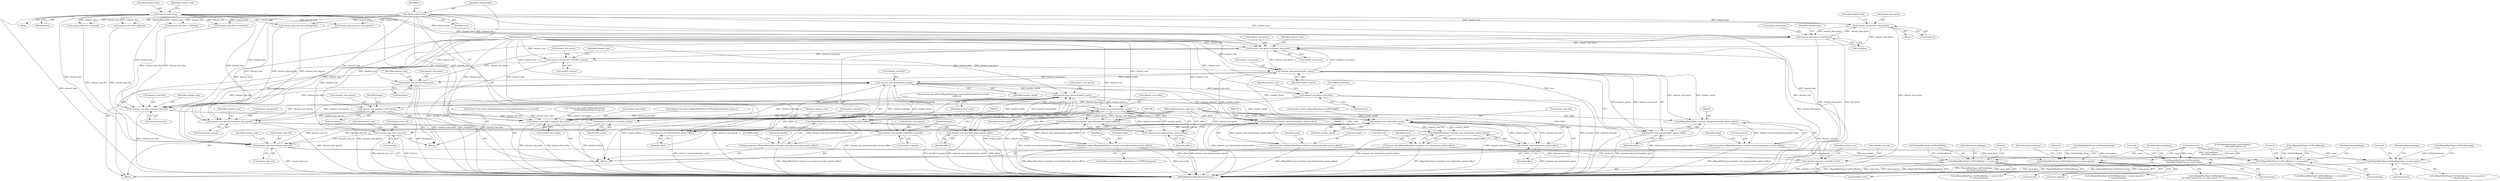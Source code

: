 digraph "0_ImageMagick6_35c7032723d85eee7318ff6c82f031fa2666b773@array" {
"1000371" [label="(Call,channel_bias.green+=r[u].green)"];
"1000561" [label="(Call,channel_bias.green+=r[0].green)"];
"1000537" [label="(Call,channel_bias=zero)"];
"1000320" [label="(Call,channel_bias=zero)"];
"1000371" [label="(Call,channel_bias.green+=r[u].green)"];
"1000509" [label="(Call,channel_sum.green-=channel_bias.green)"];
"1000621" [label="(Call,channel_sum.green+=r[width-1].green)"];
"1000705" [label="(Call,channel_sum.green/number_pixels)"];
"1000427" [label="(Call,channel_sum.green+=r[u].green)"];
"1000702" [label="(Call,(MagickRealType) (channel_sum.green/number_pixels+offset))"];
"1000698" [label="(Call,mean.green=(MagickRealType) (channel_sum.green/number_pixels+offset))"];
"1000772" [label="(Call,(MagickRealType) GetPixelGreen(q) <= mean.green)"];
"1000704" [label="(Call,channel_sum.green/number_pixels+offset)"];
"1000718" [label="(Call,channel_sum.blue/number_pixels)"];
"1000436" [label="(Call,channel_sum.blue+=r[u].blue)"];
"1000516" [label="(Call,channel_sum.blue-=channel_bias.blue)"];
"1000632" [label="(Call,channel_sum.blue+=r[width-1].blue)"];
"1000715" [label="(Call,(MagickRealType) (channel_sum.blue/number_pixels+offset))"];
"1000711" [label="(Call,mean.blue=(MagickRealType) (channel_sum.blue/number_pixels+offset))"];
"1000785" [label="(Call,(MagickRealType) GetPixelBlue(q) <= mean.blue)"];
"1000717" [label="(Call,channel_sum.blue/number_pixels+offset)"];
"1000731" [label="(Call,channel_sum.opacity/number_pixels)"];
"1000445" [label="(Call,channel_sum.opacity+=r[u].opacity)"];
"1000523" [label="(Call,channel_sum.opacity-=channel_bias.opacity)"];
"1000643" [label="(Call,channel_sum.opacity+=r[width-1].opacity)"];
"1000692" [label="(Call,channel_sum.red/number_pixels)"];
"1000418" [label="(Call,channel_sum.red+=r[u].red)"];
"1000502" [label="(Call,channel_sum.red-=channel_bias.red)"];
"1000610" [label="(Call,channel_sum.red+=r[width-1].red)"];
"1000689" [label="(Call,(MagickRealType) (channel_sum.red/number_pixels+offset))"];
"1000685" [label="(Call,mean.red=(MagickRealType) (channel_sum.red/number_pixels+offset))"];
"1000759" [label="(Call,(MagickRealType) GetPixelRed(q) <= mean.red)"];
"1000691" [label="(Call,channel_sum.red/number_pixels+offset)"];
"1000728" [label="(Call,(MagickRealType) (channel_sum.opacity/number_pixels+offset))"];
"1000724" [label="(Call,mean.opacity=(MagickRealType) (channel_sum.opacity/number_pixels+offset))"];
"1000798" [label="(Call,(MagickRealType) GetPixelOpacity(q) <= mean.opacity)"];
"1000730" [label="(Call,channel_sum.opacity/number_pixels+offset)"];
"1000750" [label="(Call,channel_sum.index/number_pixels)"];
"1000530" [label="(Call,channel_sum.index-=channel_bias.index)"];
"1000747" [label="(Call,(MagickRealType) (channel_sum.index/number_pixels+offset))"];
"1000743" [label="(Call,mean.index=(MagickRealType) (channel_sum.index/number_pixels+offset))"];
"1000819" [label="(Call,(MagickRealType) GetPixelIndex(\n          threshold_indexes+x) <= mean.index)"];
"1000749" [label="(Call,channel_sum.index/number_pixels+offset)"];
"1000713" [label="(Identifier,mean)"];
"1000445" [label="(Call,channel_sum.opacity+=r[u].opacity)"];
"1000807" [label="(Identifier,QuantumRange)"];
"1000749" [label="(Call,channel_sum.index/number_pixels+offset)"];
"1000689" [label="(Call,(MagickRealType) (channel_sum.red/number_pixels+offset))"];
"1000692" [label="(Call,channel_sum.red/number_pixels)"];
"1000786" [label="(Call,(MagickRealType) GetPixelBlue(q))"];
"1000532" [label="(Identifier,channel_sum)"];
"1000611" [label="(Call,channel_sum.red)"];
"1000717" [label="(Call,channel_sum.blue/number_pixels+offset)"];
"1000440" [label="(Call,r[u].blue)"];
"1000496" [label="(Call,mean=zero)"];
"1000740" [label="(Identifier,image)"];
"1000704" [label="(Call,channel_sum.green/number_pixels+offset)"];
"1000324" [label="(Identifier,channel_sum)"];
"1000785" [label="(Call,(MagickRealType) GetPixelBlue(q) <= mean.blue)"];
"1000819" [label="(Call,(MagickRealType) GetPixelIndex(\n          threshold_indexes+x) <= mean.index)"];
"1000594" [label="(Call,channel_bias.index=(MagickRealType) GetPixelIndex(indexes+x+(r-p)+0))"];
"1000712" [label="(Call,mean.blue)"];
"1000404" [label="(Call,channel_bias.index=(MagickRealType)\n                GetPixelIndex(indexes+(r-p)+u))"];
"1000747" [label="(Call,(MagickRealType) (channel_sum.index/number_pixels+offset))"];
"1000431" [label="(Call,r[u].green)"];
"1000457" [label="(Identifier,image)"];
"1000531" [label="(Call,channel_sum.index)"];
"1000562" [label="(Call,channel_bias.green)"];
"1000244" [label="(Block,)"];
"1000691" [label="(Call,channel_sum.red/number_pixels+offset)"];
"1000820" [label="(Call,(MagickRealType) GetPixelIndex(\n          threshold_indexes+x))"];
"1000537" [label="(Call,channel_bias=zero)"];
"1000760" [label="(Call,(MagickRealType) GetPixelRed(q))"];
"1000829" [label="(Literal,0)"];
"1000371" [label="(Call,channel_bias.green+=r[u].green)"];
"1000460" [label="(Call,channel_sum.index=(MagickRealType) GetPixelIndex(indexes+(r-p)+u))"];
"1000797" [label="(Call,((MagickRealType) GetPixelOpacity(q) <= mean.opacity) ?\n        0 : QuantumRange)"];
"1000610" [label="(Call,channel_sum.red+=r[width-1].red)"];
"1000657" [label="(Identifier,image)"];
"1000579" [label="(Call,channel_bias.opacity+=r[0].opacity)"];
"1000737" [label="(ControlStructure,if (image->colorspace == CMYKColorspace))"];
"1000710" [label="(Identifier,offset)"];
"1000621" [label="(Call,channel_sum.green+=r[width-1].green)"];
"1000647" [label="(Call,r[width-1].opacity)"];
"1000523" [label="(Call,channel_sum.opacity-=channel_bias.opacity)"];
"1000725" [label="(Call,mean.opacity)"];
"1000323" [label="(Call,channel_sum=zero)"];
"1000685" [label="(Call,mean.red=(MagickRealType) (channel_sum.red/number_pixels+offset))"];
"1000517" [label="(Call,channel_sum.blue)"];
"1000764" [label="(Call,mean.red)"];
"1000806" [label="(Literal,0)"];
"1000711" [label="(Call,mean.blue=(MagickRealType) (channel_sum.blue/number_pixels+offset))"];
"1000736" [label="(Identifier,offset)"];
"1000686" [label="(Call,mean.red)"];
"1000506" [label="(Call,channel_bias.red)"];
"1000706" [label="(Call,channel_sum.green)"];
"1000427" [label="(Call,channel_sum.green+=r[u].green)"];
"1000534" [label="(Call,channel_bias.index)"];
"1000502" [label="(Call,channel_sum.red-=channel_bias.red)"];
"1000509" [label="(Call,channel_sum.green-=channel_bias.green)"];
"1000570" [label="(Call,channel_bias.blue+=r[0].blue)"];
"1000320" [label="(Call,channel_bias=zero)"];
"1000632" [label="(Call,channel_sum.blue+=r[width-1].blue)"];
"1000732" [label="(Call,channel_sum.opacity)"];
"1000524" [label="(Call,channel_sum.opacity)"];
"1000322" [label="(Identifier,zero)"];
"1000520" [label="(Call,channel_bias.blue)"];
"1000645" [label="(Identifier,channel_sum)"];
"1000525" [label="(Identifier,channel_sum)"];
"1000830" [label="(Identifier,QuantumRange)"];
"1000623" [label="(Identifier,channel_sum)"];
"1000382" [label="(Identifier,channel_bias)"];
"1000735" [label="(Identifier,number_pixels)"];
"1000768" [label="(Identifier,QuantumRange)"];
"1000437" [label="(Call,channel_sum.blue)"];
"1000510" [label="(Call,channel_sum.green)"];
"1000538" [label="(Identifier,channel_bias)"];
"1000744" [label="(Call,mean.index)"];
"1000794" [label="(Identifier,QuantumRange)"];
"1000644" [label="(Call,channel_sum.opacity)"];
"1000352" [label="(Block,)"];
"1000759" [label="(Call,(MagickRealType) GetPixelRed(q) <= mean.red)"];
"1000799" [label="(Call,(MagickRealType) GetPixelOpacity(q))"];
"1000723" [label="(Identifier,offset)"];
"1000793" [label="(Literal,0)"];
"1000362" [label="(Call,channel_bias.red+=r[u].red)"];
"1000771" [label="(Call,((MagickRealType) GetPixelGreen(q) <= mean.green) ?\n        0 : QuantumRange)"];
"1000743" [label="(Call,mean.index=(MagickRealType) (channel_sum.index/number_pixels+offset))"];
"1000697" [label="(Identifier,offset)"];
"1000722" [label="(Identifier,number_pixels)"];
"1000700" [label="(Identifier,mean)"];
"1000702" [label="(Call,(MagickRealType) (channel_sum.green/number_pixels+offset))"];
"1000614" [label="(Call,r[width-1].red)"];
"1000803" [label="(Call,mean.opacity)"];
"1000539" [label="(Identifier,zero)"];
"1000698" [label="(Call,mean.green=(MagickRealType) (channel_sum.green/number_pixels+offset))"];
"1000633" [label="(Call,channel_sum.blue)"];
"1000826" [label="(Call,mean.index)"];
"1000446" [label="(Call,channel_sum.opacity)"];
"1000724" [label="(Call,mean.opacity=(MagickRealType) (channel_sum.opacity/number_pixels+offset))"];
"1000418" [label="(Call,channel_sum.red+=r[u].red)"];
"1000780" [label="(Literal,0)"];
"1000719" [label="(Call,channel_sum.blue)"];
"1000527" [label="(Call,channel_bias.opacity)"];
"1000511" [label="(Identifier,channel_sum)"];
"1000772" [label="(Call,(MagickRealType) GetPixelGreen(q) <= mean.green)"];
"1000754" [label="(Identifier,number_pixels)"];
"1000105" [label="(MethodParameterIn,const ssize_t offset)"];
"1000636" [label="(Call,r[width-1].blue)"];
"1000893" [label="(MethodReturn,MagickExport Image *)"];
"1000372" [label="(Call,channel_bias.green)"];
"1000513" [label="(Call,channel_bias.green)"];
"1000422" [label="(Call,r[u].red)"];
"1000705" [label="(Call,channel_sum.green/number_pixels)"];
"1000449" [label="(Call,r[u].opacity)"];
"1000503" [label="(Call,channel_sum.red)"];
"1000429" [label="(Identifier,channel_sum)"];
"1000758" [label="(Call,((MagickRealType) GetPixelRed(q) <= mean.red) ?\n        0 : QuantumRange)"];
"1000777" [label="(Call,mean.green)"];
"1000380" [label="(Call,channel_bias.blue+=r[u].blue)"];
"1000755" [label="(Identifier,offset)"];
"1000361" [label="(Block,)"];
"1000751" [label="(Call,channel_sum.index)"];
"1000798" [label="(Call,(MagickRealType) GetPixelOpacity(q) <= mean.opacity)"];
"1000731" [label="(Call,channel_sum.opacity/number_pixels)"];
"1000389" [label="(Call,channel_bias.opacity+=r[u].opacity)"];
"1000781" [label="(Identifier,QuantumRange)"];
"1000551" [label="(Block,)"];
"1000572" [label="(Identifier,channel_bias)"];
"1000718" [label="(Call,channel_sum.blue/number_pixels)"];
"1000561" [label="(Call,channel_bias.green+=r[0].green)"];
"1000375" [label="(Call,r[u].green)"];
"1000773" [label="(Call,(MagickRealType) GetPixelGreen(q))"];
"1000696" [label="(Identifier,number_pixels)"];
"1000715" [label="(Call,(MagickRealType) (channel_sum.blue/number_pixels+offset))"];
"1000214" [label="(Call,number_pixels=(MagickRealType) (width*height))"];
"1000552" [label="(Call,channel_bias.red+=r[0].red)"];
"1000321" [label="(Identifier,channel_bias)"];
"1000447" [label="(Identifier,channel_sum)"];
"1000818" [label="(Call,((MagickRealType) GetPixelIndex(\n          threshold_indexes+x) <= mean.index) ? 0 : QuantumRange)"];
"1000767" [label="(Literal,0)"];
"1000790" [label="(Call,mean.blue)"];
"1000436" [label="(Call,channel_sum.blue+=r[u].blue)"];
"1000784" [label="(Call,((MagickRealType) GetPixelBlue(q) <= mean.blue) ?\n        0 : QuantumRange)"];
"1000625" [label="(Call,r[width-1].green)"];
"1000438" [label="(Identifier,channel_sum)"];
"1000565" [label="(Call,r[0].green)"];
"1000726" [label="(Identifier,mean)"];
"1000757" [label="(Identifier,q)"];
"1000530" [label="(Call,channel_sum.index-=channel_bias.index)"];
"1000660" [label="(Call,channel_sum.index=(MagickRealType) GetPixelIndex(indexes+x+(r-p)+\n            width-1))"];
"1000419" [label="(Call,channel_sum.red)"];
"1000428" [label="(Call,channel_sum.green)"];
"1000634" [label="(Identifier,channel_sum)"];
"1000730" [label="(Call,channel_sum.opacity/number_pixels+offset)"];
"1000516" [label="(Call,channel_sum.blue-=channel_bias.blue)"];
"1000518" [label="(Identifier,channel_sum)"];
"1000643" [label="(Call,channel_sum.opacity+=r[width-1].opacity)"];
"1000728" [label="(Call,(MagickRealType) (channel_sum.opacity/number_pixels+offset))"];
"1000709" [label="(Identifier,number_pixels)"];
"1000542" [label="(Identifier,v)"];
"1000693" [label="(Call,channel_sum.red)"];
"1000622" [label="(Call,channel_sum.green)"];
"1000699" [label="(Call,mean.green)"];
"1000750" [label="(Call,channel_sum.index/number_pixels)"];
"1000494" [label="(Block,)"];
"1000371" -> "1000361"  [label="AST: "];
"1000371" -> "1000375"  [label="CFG: "];
"1000372" -> "1000371"  [label="AST: "];
"1000375" -> "1000371"  [label="AST: "];
"1000382" -> "1000371"  [label="CFG: "];
"1000371" -> "1000893"  [label="DDG: channel_bias.green"];
"1000561" -> "1000371"  [label="DDG: channel_bias.green"];
"1000320" -> "1000371"  [label="DDG: channel_bias"];
"1000537" -> "1000371"  [label="DDG: channel_bias"];
"1000371" -> "1000509"  [label="DDG: channel_bias.green"];
"1000371" -> "1000561"  [label="DDG: channel_bias.green"];
"1000561" -> "1000551"  [label="AST: "];
"1000561" -> "1000565"  [label="CFG: "];
"1000562" -> "1000561"  [label="AST: "];
"1000565" -> "1000561"  [label="AST: "];
"1000572" -> "1000561"  [label="CFG: "];
"1000561" -> "1000893"  [label="DDG: channel_bias.green"];
"1000561" -> "1000893"  [label="DDG: r[0].green"];
"1000561" -> "1000509"  [label="DDG: channel_bias.green"];
"1000537" -> "1000561"  [label="DDG: channel_bias"];
"1000320" -> "1000561"  [label="DDG: channel_bias"];
"1000537" -> "1000494"  [label="AST: "];
"1000537" -> "1000539"  [label="CFG: "];
"1000538" -> "1000537"  [label="AST: "];
"1000539" -> "1000537"  [label="AST: "];
"1000542" -> "1000537"  [label="CFG: "];
"1000537" -> "1000893"  [label="DDG: zero"];
"1000537" -> "1000893"  [label="DDG: channel_bias"];
"1000537" -> "1000362"  [label="DDG: channel_bias"];
"1000537" -> "1000380"  [label="DDG: channel_bias"];
"1000537" -> "1000389"  [label="DDG: channel_bias"];
"1000537" -> "1000502"  [label="DDG: channel_bias"];
"1000537" -> "1000509"  [label="DDG: channel_bias"];
"1000537" -> "1000516"  [label="DDG: channel_bias"];
"1000537" -> "1000523"  [label="DDG: channel_bias"];
"1000537" -> "1000530"  [label="DDG: channel_bias"];
"1000537" -> "1000552"  [label="DDG: channel_bias"];
"1000537" -> "1000570"  [label="DDG: channel_bias"];
"1000537" -> "1000579"  [label="DDG: channel_bias"];
"1000320" -> "1000244"  [label="AST: "];
"1000320" -> "1000322"  [label="CFG: "];
"1000321" -> "1000320"  [label="AST: "];
"1000322" -> "1000320"  [label="AST: "];
"1000324" -> "1000320"  [label="CFG: "];
"1000320" -> "1000893"  [label="DDG: channel_bias"];
"1000320" -> "1000362"  [label="DDG: channel_bias"];
"1000320" -> "1000380"  [label="DDG: channel_bias"];
"1000320" -> "1000389"  [label="DDG: channel_bias"];
"1000320" -> "1000502"  [label="DDG: channel_bias"];
"1000320" -> "1000509"  [label="DDG: channel_bias"];
"1000320" -> "1000516"  [label="DDG: channel_bias"];
"1000320" -> "1000523"  [label="DDG: channel_bias"];
"1000320" -> "1000530"  [label="DDG: channel_bias"];
"1000320" -> "1000552"  [label="DDG: channel_bias"];
"1000320" -> "1000570"  [label="DDG: channel_bias"];
"1000320" -> "1000579"  [label="DDG: channel_bias"];
"1000509" -> "1000494"  [label="AST: "];
"1000509" -> "1000513"  [label="CFG: "];
"1000510" -> "1000509"  [label="AST: "];
"1000513" -> "1000509"  [label="AST: "];
"1000518" -> "1000509"  [label="CFG: "];
"1000509" -> "1000893"  [label="DDG: channel_bias.green"];
"1000427" -> "1000509"  [label="DDG: channel_sum.green"];
"1000705" -> "1000509"  [label="DDG: channel_sum.green"];
"1000323" -> "1000509"  [label="DDG: channel_sum"];
"1000509" -> "1000621"  [label="DDG: channel_sum.green"];
"1000509" -> "1000705"  [label="DDG: channel_sum.green"];
"1000621" -> "1000551"  [label="AST: "];
"1000621" -> "1000625"  [label="CFG: "];
"1000622" -> "1000621"  [label="AST: "];
"1000625" -> "1000621"  [label="AST: "];
"1000634" -> "1000621"  [label="CFG: "];
"1000621" -> "1000893"  [label="DDG: r[width-1].green"];
"1000323" -> "1000621"  [label="DDG: channel_sum"];
"1000621" -> "1000705"  [label="DDG: channel_sum.green"];
"1000705" -> "1000704"  [label="AST: "];
"1000705" -> "1000709"  [label="CFG: "];
"1000706" -> "1000705"  [label="AST: "];
"1000709" -> "1000705"  [label="AST: "];
"1000710" -> "1000705"  [label="CFG: "];
"1000705" -> "1000893"  [label="DDG: channel_sum.green"];
"1000705" -> "1000427"  [label="DDG: channel_sum.green"];
"1000705" -> "1000702"  [label="DDG: channel_sum.green"];
"1000705" -> "1000702"  [label="DDG: number_pixels"];
"1000705" -> "1000704"  [label="DDG: channel_sum.green"];
"1000705" -> "1000704"  [label="DDG: number_pixels"];
"1000323" -> "1000705"  [label="DDG: channel_sum"];
"1000692" -> "1000705"  [label="DDG: number_pixels"];
"1000705" -> "1000718"  [label="DDG: number_pixels"];
"1000427" -> "1000352"  [label="AST: "];
"1000427" -> "1000431"  [label="CFG: "];
"1000428" -> "1000427"  [label="AST: "];
"1000431" -> "1000427"  [label="AST: "];
"1000438" -> "1000427"  [label="CFG: "];
"1000427" -> "1000893"  [label="DDG: channel_sum.green"];
"1000427" -> "1000893"  [label="DDG: r[u].green"];
"1000323" -> "1000427"  [label="DDG: channel_sum"];
"1000702" -> "1000698"  [label="AST: "];
"1000702" -> "1000704"  [label="CFG: "];
"1000703" -> "1000702"  [label="AST: "];
"1000704" -> "1000702"  [label="AST: "];
"1000698" -> "1000702"  [label="CFG: "];
"1000702" -> "1000893"  [label="DDG: channel_sum.green/number_pixels+offset"];
"1000702" -> "1000698"  [label="DDG: channel_sum.green/number_pixels+offset"];
"1000105" -> "1000702"  [label="DDG: offset"];
"1000698" -> "1000494"  [label="AST: "];
"1000699" -> "1000698"  [label="AST: "];
"1000713" -> "1000698"  [label="CFG: "];
"1000698" -> "1000893"  [label="DDG: (MagickRealType) (channel_sum.green/number_pixels+offset)"];
"1000698" -> "1000772"  [label="DDG: mean.green"];
"1000772" -> "1000771"  [label="AST: "];
"1000772" -> "1000777"  [label="CFG: "];
"1000773" -> "1000772"  [label="AST: "];
"1000777" -> "1000772"  [label="AST: "];
"1000780" -> "1000772"  [label="CFG: "];
"1000781" -> "1000772"  [label="CFG: "];
"1000772" -> "1000893"  [label="DDG: (MagickRealType) GetPixelGreen(q)"];
"1000772" -> "1000893"  [label="DDG: mean.green"];
"1000773" -> "1000772"  [label="DDG: GetPixelGreen(q)"];
"1000496" -> "1000772"  [label="DDG: mean"];
"1000704" -> "1000710"  [label="CFG: "];
"1000710" -> "1000704"  [label="AST: "];
"1000704" -> "1000893"  [label="DDG: channel_sum.green/number_pixels"];
"1000105" -> "1000704"  [label="DDG: offset"];
"1000718" -> "1000717"  [label="AST: "];
"1000718" -> "1000722"  [label="CFG: "];
"1000719" -> "1000718"  [label="AST: "];
"1000722" -> "1000718"  [label="AST: "];
"1000723" -> "1000718"  [label="CFG: "];
"1000718" -> "1000893"  [label="DDG: channel_sum.blue"];
"1000718" -> "1000436"  [label="DDG: channel_sum.blue"];
"1000718" -> "1000516"  [label="DDG: channel_sum.blue"];
"1000718" -> "1000715"  [label="DDG: channel_sum.blue"];
"1000718" -> "1000715"  [label="DDG: number_pixels"];
"1000718" -> "1000717"  [label="DDG: channel_sum.blue"];
"1000718" -> "1000717"  [label="DDG: number_pixels"];
"1000632" -> "1000718"  [label="DDG: channel_sum.blue"];
"1000323" -> "1000718"  [label="DDG: channel_sum"];
"1000516" -> "1000718"  [label="DDG: channel_sum.blue"];
"1000718" -> "1000731"  [label="DDG: number_pixels"];
"1000436" -> "1000352"  [label="AST: "];
"1000436" -> "1000440"  [label="CFG: "];
"1000437" -> "1000436"  [label="AST: "];
"1000440" -> "1000436"  [label="AST: "];
"1000447" -> "1000436"  [label="CFG: "];
"1000436" -> "1000893"  [label="DDG: channel_sum.blue"];
"1000436" -> "1000893"  [label="DDG: r[u].blue"];
"1000323" -> "1000436"  [label="DDG: channel_sum"];
"1000436" -> "1000516"  [label="DDG: channel_sum.blue"];
"1000516" -> "1000494"  [label="AST: "];
"1000516" -> "1000520"  [label="CFG: "];
"1000517" -> "1000516"  [label="AST: "];
"1000520" -> "1000516"  [label="AST: "];
"1000525" -> "1000516"  [label="CFG: "];
"1000516" -> "1000893"  [label="DDG: channel_bias.blue"];
"1000570" -> "1000516"  [label="DDG: channel_bias.blue"];
"1000380" -> "1000516"  [label="DDG: channel_bias.blue"];
"1000323" -> "1000516"  [label="DDG: channel_sum"];
"1000516" -> "1000632"  [label="DDG: channel_sum.blue"];
"1000632" -> "1000551"  [label="AST: "];
"1000632" -> "1000636"  [label="CFG: "];
"1000633" -> "1000632"  [label="AST: "];
"1000636" -> "1000632"  [label="AST: "];
"1000645" -> "1000632"  [label="CFG: "];
"1000632" -> "1000893"  [label="DDG: r[width-1].blue"];
"1000323" -> "1000632"  [label="DDG: channel_sum"];
"1000715" -> "1000711"  [label="AST: "];
"1000715" -> "1000717"  [label="CFG: "];
"1000716" -> "1000715"  [label="AST: "];
"1000717" -> "1000715"  [label="AST: "];
"1000711" -> "1000715"  [label="CFG: "];
"1000715" -> "1000893"  [label="DDG: channel_sum.blue/number_pixels+offset"];
"1000715" -> "1000711"  [label="DDG: channel_sum.blue/number_pixels+offset"];
"1000105" -> "1000715"  [label="DDG: offset"];
"1000711" -> "1000494"  [label="AST: "];
"1000712" -> "1000711"  [label="AST: "];
"1000726" -> "1000711"  [label="CFG: "];
"1000711" -> "1000893"  [label="DDG: (MagickRealType) (channel_sum.blue/number_pixels+offset)"];
"1000711" -> "1000785"  [label="DDG: mean.blue"];
"1000785" -> "1000784"  [label="AST: "];
"1000785" -> "1000790"  [label="CFG: "];
"1000786" -> "1000785"  [label="AST: "];
"1000790" -> "1000785"  [label="AST: "];
"1000793" -> "1000785"  [label="CFG: "];
"1000794" -> "1000785"  [label="CFG: "];
"1000785" -> "1000893"  [label="DDG: mean.blue"];
"1000785" -> "1000893"  [label="DDG: (MagickRealType) GetPixelBlue(q)"];
"1000786" -> "1000785"  [label="DDG: GetPixelBlue(q)"];
"1000496" -> "1000785"  [label="DDG: mean"];
"1000717" -> "1000723"  [label="CFG: "];
"1000723" -> "1000717"  [label="AST: "];
"1000717" -> "1000893"  [label="DDG: channel_sum.blue/number_pixels"];
"1000105" -> "1000717"  [label="DDG: offset"];
"1000731" -> "1000730"  [label="AST: "];
"1000731" -> "1000735"  [label="CFG: "];
"1000732" -> "1000731"  [label="AST: "];
"1000735" -> "1000731"  [label="AST: "];
"1000736" -> "1000731"  [label="CFG: "];
"1000731" -> "1000893"  [label="DDG: number_pixels"];
"1000731" -> "1000893"  [label="DDG: channel_sum.opacity"];
"1000731" -> "1000445"  [label="DDG: channel_sum.opacity"];
"1000731" -> "1000523"  [label="DDG: channel_sum.opacity"];
"1000731" -> "1000692"  [label="DDG: number_pixels"];
"1000731" -> "1000728"  [label="DDG: channel_sum.opacity"];
"1000731" -> "1000728"  [label="DDG: number_pixels"];
"1000731" -> "1000730"  [label="DDG: channel_sum.opacity"];
"1000731" -> "1000730"  [label="DDG: number_pixels"];
"1000523" -> "1000731"  [label="DDG: channel_sum.opacity"];
"1000643" -> "1000731"  [label="DDG: channel_sum.opacity"];
"1000323" -> "1000731"  [label="DDG: channel_sum"];
"1000731" -> "1000750"  [label="DDG: number_pixels"];
"1000445" -> "1000352"  [label="AST: "];
"1000445" -> "1000449"  [label="CFG: "];
"1000446" -> "1000445"  [label="AST: "];
"1000449" -> "1000445"  [label="AST: "];
"1000457" -> "1000445"  [label="CFG: "];
"1000445" -> "1000893"  [label="DDG: channel_sum.opacity"];
"1000445" -> "1000893"  [label="DDG: r[u].opacity"];
"1000323" -> "1000445"  [label="DDG: channel_sum"];
"1000445" -> "1000523"  [label="DDG: channel_sum.opacity"];
"1000523" -> "1000494"  [label="AST: "];
"1000523" -> "1000527"  [label="CFG: "];
"1000524" -> "1000523"  [label="AST: "];
"1000527" -> "1000523"  [label="AST: "];
"1000532" -> "1000523"  [label="CFG: "];
"1000523" -> "1000893"  [label="DDG: channel_bias.opacity"];
"1000579" -> "1000523"  [label="DDG: channel_bias.opacity"];
"1000389" -> "1000523"  [label="DDG: channel_bias.opacity"];
"1000323" -> "1000523"  [label="DDG: channel_sum"];
"1000523" -> "1000643"  [label="DDG: channel_sum.opacity"];
"1000643" -> "1000551"  [label="AST: "];
"1000643" -> "1000647"  [label="CFG: "];
"1000644" -> "1000643"  [label="AST: "];
"1000647" -> "1000643"  [label="AST: "];
"1000657" -> "1000643"  [label="CFG: "];
"1000643" -> "1000893"  [label="DDG: r[width-1].opacity"];
"1000323" -> "1000643"  [label="DDG: channel_sum"];
"1000692" -> "1000691"  [label="AST: "];
"1000692" -> "1000696"  [label="CFG: "];
"1000693" -> "1000692"  [label="AST: "];
"1000696" -> "1000692"  [label="AST: "];
"1000697" -> "1000692"  [label="CFG: "];
"1000692" -> "1000893"  [label="DDG: channel_sum.red"];
"1000692" -> "1000418"  [label="DDG: channel_sum.red"];
"1000692" -> "1000502"  [label="DDG: channel_sum.red"];
"1000692" -> "1000689"  [label="DDG: channel_sum.red"];
"1000692" -> "1000689"  [label="DDG: number_pixels"];
"1000692" -> "1000691"  [label="DDG: channel_sum.red"];
"1000692" -> "1000691"  [label="DDG: number_pixels"];
"1000502" -> "1000692"  [label="DDG: channel_sum.red"];
"1000610" -> "1000692"  [label="DDG: channel_sum.red"];
"1000323" -> "1000692"  [label="DDG: channel_sum"];
"1000750" -> "1000692"  [label="DDG: number_pixels"];
"1000214" -> "1000692"  [label="DDG: number_pixels"];
"1000418" -> "1000352"  [label="AST: "];
"1000418" -> "1000422"  [label="CFG: "];
"1000419" -> "1000418"  [label="AST: "];
"1000422" -> "1000418"  [label="AST: "];
"1000429" -> "1000418"  [label="CFG: "];
"1000418" -> "1000893"  [label="DDG: r[u].red"];
"1000418" -> "1000893"  [label="DDG: channel_sum.red"];
"1000323" -> "1000418"  [label="DDG: channel_sum"];
"1000418" -> "1000502"  [label="DDG: channel_sum.red"];
"1000502" -> "1000494"  [label="AST: "];
"1000502" -> "1000506"  [label="CFG: "];
"1000503" -> "1000502"  [label="AST: "];
"1000506" -> "1000502"  [label="AST: "];
"1000511" -> "1000502"  [label="CFG: "];
"1000502" -> "1000893"  [label="DDG: channel_bias.red"];
"1000552" -> "1000502"  [label="DDG: channel_bias.red"];
"1000362" -> "1000502"  [label="DDG: channel_bias.red"];
"1000323" -> "1000502"  [label="DDG: channel_sum"];
"1000502" -> "1000610"  [label="DDG: channel_sum.red"];
"1000610" -> "1000551"  [label="AST: "];
"1000610" -> "1000614"  [label="CFG: "];
"1000611" -> "1000610"  [label="AST: "];
"1000614" -> "1000610"  [label="AST: "];
"1000623" -> "1000610"  [label="CFG: "];
"1000610" -> "1000893"  [label="DDG: r[width-1].red"];
"1000323" -> "1000610"  [label="DDG: channel_sum"];
"1000689" -> "1000685"  [label="AST: "];
"1000689" -> "1000691"  [label="CFG: "];
"1000690" -> "1000689"  [label="AST: "];
"1000691" -> "1000689"  [label="AST: "];
"1000685" -> "1000689"  [label="CFG: "];
"1000689" -> "1000893"  [label="DDG: channel_sum.red/number_pixels+offset"];
"1000689" -> "1000685"  [label="DDG: channel_sum.red/number_pixels+offset"];
"1000105" -> "1000689"  [label="DDG: offset"];
"1000685" -> "1000494"  [label="AST: "];
"1000686" -> "1000685"  [label="AST: "];
"1000700" -> "1000685"  [label="CFG: "];
"1000685" -> "1000893"  [label="DDG: (MagickRealType) (channel_sum.red/number_pixels+offset)"];
"1000685" -> "1000759"  [label="DDG: mean.red"];
"1000759" -> "1000758"  [label="AST: "];
"1000759" -> "1000764"  [label="CFG: "];
"1000760" -> "1000759"  [label="AST: "];
"1000764" -> "1000759"  [label="AST: "];
"1000767" -> "1000759"  [label="CFG: "];
"1000768" -> "1000759"  [label="CFG: "];
"1000759" -> "1000893"  [label="DDG: (MagickRealType) GetPixelRed(q)"];
"1000759" -> "1000893"  [label="DDG: mean.red"];
"1000760" -> "1000759"  [label="DDG: GetPixelRed(q)"];
"1000496" -> "1000759"  [label="DDG: mean"];
"1000691" -> "1000697"  [label="CFG: "];
"1000697" -> "1000691"  [label="AST: "];
"1000691" -> "1000893"  [label="DDG: channel_sum.red/number_pixels"];
"1000105" -> "1000691"  [label="DDG: offset"];
"1000728" -> "1000724"  [label="AST: "];
"1000728" -> "1000730"  [label="CFG: "];
"1000729" -> "1000728"  [label="AST: "];
"1000730" -> "1000728"  [label="AST: "];
"1000724" -> "1000728"  [label="CFG: "];
"1000728" -> "1000893"  [label="DDG: channel_sum.opacity/number_pixels+offset"];
"1000728" -> "1000724"  [label="DDG: channel_sum.opacity/number_pixels+offset"];
"1000105" -> "1000728"  [label="DDG: offset"];
"1000724" -> "1000494"  [label="AST: "];
"1000725" -> "1000724"  [label="AST: "];
"1000740" -> "1000724"  [label="CFG: "];
"1000724" -> "1000893"  [label="DDG: (MagickRealType) (channel_sum.opacity/number_pixels+offset)"];
"1000724" -> "1000798"  [label="DDG: mean.opacity"];
"1000798" -> "1000797"  [label="AST: "];
"1000798" -> "1000803"  [label="CFG: "];
"1000799" -> "1000798"  [label="AST: "];
"1000803" -> "1000798"  [label="AST: "];
"1000806" -> "1000798"  [label="CFG: "];
"1000807" -> "1000798"  [label="CFG: "];
"1000798" -> "1000893"  [label="DDG: mean.opacity"];
"1000798" -> "1000893"  [label="DDG: (MagickRealType) GetPixelOpacity(q)"];
"1000799" -> "1000798"  [label="DDG: GetPixelOpacity(q)"];
"1000496" -> "1000798"  [label="DDG: mean"];
"1000730" -> "1000736"  [label="CFG: "];
"1000736" -> "1000730"  [label="AST: "];
"1000730" -> "1000893"  [label="DDG: channel_sum.opacity/number_pixels"];
"1000730" -> "1000893"  [label="DDG: offset"];
"1000105" -> "1000730"  [label="DDG: offset"];
"1000750" -> "1000749"  [label="AST: "];
"1000750" -> "1000754"  [label="CFG: "];
"1000751" -> "1000750"  [label="AST: "];
"1000754" -> "1000750"  [label="AST: "];
"1000755" -> "1000750"  [label="CFG: "];
"1000750" -> "1000893"  [label="DDG: number_pixels"];
"1000750" -> "1000893"  [label="DDG: channel_sum.index"];
"1000750" -> "1000530"  [label="DDG: channel_sum.index"];
"1000750" -> "1000747"  [label="DDG: channel_sum.index"];
"1000750" -> "1000747"  [label="DDG: number_pixels"];
"1000750" -> "1000749"  [label="DDG: channel_sum.index"];
"1000750" -> "1000749"  [label="DDG: number_pixels"];
"1000660" -> "1000750"  [label="DDG: channel_sum.index"];
"1000530" -> "1000750"  [label="DDG: channel_sum.index"];
"1000323" -> "1000750"  [label="DDG: channel_sum"];
"1000530" -> "1000494"  [label="AST: "];
"1000530" -> "1000534"  [label="CFG: "];
"1000531" -> "1000530"  [label="AST: "];
"1000534" -> "1000530"  [label="AST: "];
"1000538" -> "1000530"  [label="CFG: "];
"1000530" -> "1000893"  [label="DDG: channel_sum.index"];
"1000530" -> "1000893"  [label="DDG: channel_bias.index"];
"1000404" -> "1000530"  [label="DDG: channel_bias.index"];
"1000594" -> "1000530"  [label="DDG: channel_bias.index"];
"1000660" -> "1000530"  [label="DDG: channel_sum.index"];
"1000323" -> "1000530"  [label="DDG: channel_sum"];
"1000460" -> "1000530"  [label="DDG: channel_sum.index"];
"1000747" -> "1000743"  [label="AST: "];
"1000747" -> "1000749"  [label="CFG: "];
"1000748" -> "1000747"  [label="AST: "];
"1000749" -> "1000747"  [label="AST: "];
"1000743" -> "1000747"  [label="CFG: "];
"1000747" -> "1000893"  [label="DDG: channel_sum.index/number_pixels+offset"];
"1000747" -> "1000743"  [label="DDG: channel_sum.index/number_pixels+offset"];
"1000105" -> "1000747"  [label="DDG: offset"];
"1000743" -> "1000737"  [label="AST: "];
"1000744" -> "1000743"  [label="AST: "];
"1000757" -> "1000743"  [label="CFG: "];
"1000743" -> "1000893"  [label="DDG: mean.index"];
"1000743" -> "1000893"  [label="DDG: (MagickRealType) (channel_sum.index/number_pixels+offset)"];
"1000743" -> "1000819"  [label="DDG: mean.index"];
"1000819" -> "1000818"  [label="AST: "];
"1000819" -> "1000826"  [label="CFG: "];
"1000820" -> "1000819"  [label="AST: "];
"1000826" -> "1000819"  [label="AST: "];
"1000829" -> "1000819"  [label="CFG: "];
"1000830" -> "1000819"  [label="CFG: "];
"1000819" -> "1000893"  [label="DDG: (MagickRealType) GetPixelIndex(\n          threshold_indexes+x)"];
"1000819" -> "1000893"  [label="DDG: mean.index"];
"1000820" -> "1000819"  [label="DDG: GetPixelIndex(\n          threshold_indexes+x)"];
"1000496" -> "1000819"  [label="DDG: mean"];
"1000749" -> "1000755"  [label="CFG: "];
"1000755" -> "1000749"  [label="AST: "];
"1000749" -> "1000893"  [label="DDG: channel_sum.index/number_pixels"];
"1000749" -> "1000893"  [label="DDG: offset"];
"1000105" -> "1000749"  [label="DDG: offset"];
}
